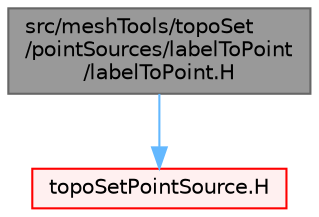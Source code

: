 digraph "src/meshTools/topoSet/pointSources/labelToPoint/labelToPoint.H"
{
 // LATEX_PDF_SIZE
  bgcolor="transparent";
  edge [fontname=Helvetica,fontsize=10,labelfontname=Helvetica,labelfontsize=10];
  node [fontname=Helvetica,fontsize=10,shape=box,height=0.2,width=0.4];
  Node1 [id="Node000001",label="src/meshTools/topoSet\l/pointSources/labelToPoint\l/labelToPoint.H",height=0.2,width=0.4,color="gray40", fillcolor="grey60", style="filled", fontcolor="black",tooltip=" "];
  Node1 -> Node2 [id="edge1_Node000001_Node000002",color="steelblue1",style="solid",tooltip=" "];
  Node2 [id="Node000002",label="topoSetPointSource.H",height=0.2,width=0.4,color="red", fillcolor="#FFF0F0", style="filled",URL="$topoSetPointSource_8H.html",tooltip=" "];
}
